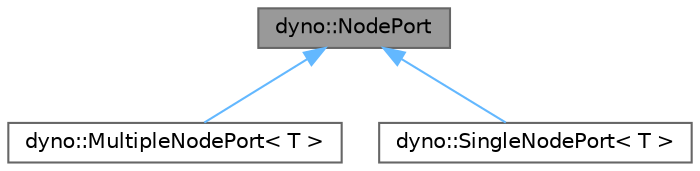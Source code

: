 digraph "dyno::NodePort"
{
 // LATEX_PDF_SIZE
  bgcolor="transparent";
  edge [fontname=Helvetica,fontsize=10,labelfontname=Helvetica,labelfontsize=10];
  node [fontname=Helvetica,fontsize=10,shape=box,height=0.2,width=0.4];
  Node1 [id="Node000001",label="dyno::NodePort",height=0.2,width=0.4,color="gray40", fillcolor="grey60", style="filled", fontcolor="black",tooltip="Input ports for Node."];
  Node1 -> Node2 [id="edge1_Node000001_Node000002",dir="back",color="steelblue1",style="solid",tooltip=" "];
  Node2 [id="Node000002",label="dyno::MultipleNodePort\< T \>",height=0.2,width=0.4,color="gray40", fillcolor="white", style="filled",URL="$classdyno_1_1_multiple_node_port.html",tooltip=" "];
  Node1 -> Node3 [id="edge2_Node000001_Node000003",dir="back",color="steelblue1",style="solid",tooltip=" "];
  Node3 [id="Node000003",label="dyno::SingleNodePort\< T \>",height=0.2,width=0.4,color="gray40", fillcolor="white", style="filled",URL="$classdyno_1_1_single_node_port.html",tooltip=" "];
}
